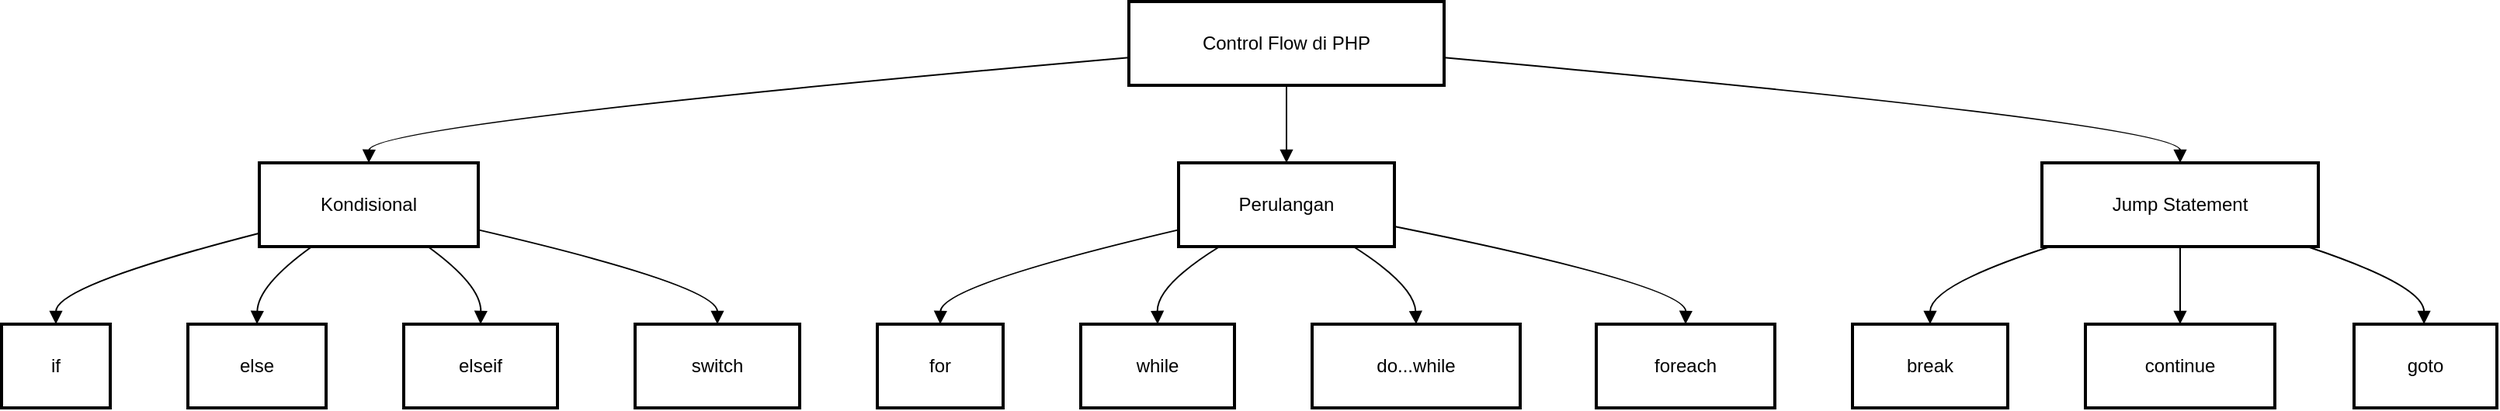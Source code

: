 <mxfile version="26.2.14">
  <diagram name="Page-1" id="7EjhPV4xuAi0B3sm__Yh">
    <mxGraphModel>
      <root>
        <mxCell id="0" />
        <mxCell id="1" parent="0" />
        <mxCell id="2" value="Control Flow di PHP" style="whiteSpace=wrap;strokeWidth=2;" vertex="1" parent="1">
          <mxGeometry x="734" y="8" width="203" height="54" as="geometry" />
        </mxCell>
        <mxCell id="3" value="Kondisional" style="whiteSpace=wrap;strokeWidth=2;" vertex="1" parent="1">
          <mxGeometry x="174" y="112" width="141" height="54" as="geometry" />
        </mxCell>
        <mxCell id="4" value="Perulangan" style="whiteSpace=wrap;strokeWidth=2;" vertex="1" parent="1">
          <mxGeometry x="766" y="112" width="139" height="54" as="geometry" />
        </mxCell>
        <mxCell id="5" value="Jump Statement" style="whiteSpace=wrap;strokeWidth=2;" vertex="1" parent="1">
          <mxGeometry x="1322" y="112" width="178" height="54" as="geometry" />
        </mxCell>
        <mxCell id="6" value="if" style="whiteSpace=wrap;strokeWidth=2;" vertex="1" parent="1">
          <mxGeometry x="8" y="216" width="70" height="54" as="geometry" />
        </mxCell>
        <mxCell id="7" value="else" style="whiteSpace=wrap;strokeWidth=2;" vertex="1" parent="1">
          <mxGeometry x="128" y="216" width="89" height="54" as="geometry" />
        </mxCell>
        <mxCell id="8" value="elseif" style="whiteSpace=wrap;strokeWidth=2;" vertex="1" parent="1">
          <mxGeometry x="267" y="216" width="99" height="54" as="geometry" />
        </mxCell>
        <mxCell id="9" value="switch" style="whiteSpace=wrap;strokeWidth=2;" vertex="1" parent="1">
          <mxGeometry x="416" y="216" width="106" height="54" as="geometry" />
        </mxCell>
        <mxCell id="10" value="for" style="whiteSpace=wrap;strokeWidth=2;" vertex="1" parent="1">
          <mxGeometry x="572" y="216" width="81" height="54" as="geometry" />
        </mxCell>
        <mxCell id="11" value="while" style="whiteSpace=wrap;strokeWidth=2;" vertex="1" parent="1">
          <mxGeometry x="703" y="216" width="99" height="54" as="geometry" />
        </mxCell>
        <mxCell id="12" value="do...while" style="whiteSpace=wrap;strokeWidth=2;" vertex="1" parent="1">
          <mxGeometry x="852" y="216" width="134" height="54" as="geometry" />
        </mxCell>
        <mxCell id="13" value="foreach" style="whiteSpace=wrap;strokeWidth=2;" vertex="1" parent="1">
          <mxGeometry x="1035" y="216" width="115" height="54" as="geometry" />
        </mxCell>
        <mxCell id="14" value="break" style="whiteSpace=wrap;strokeWidth=2;" vertex="1" parent="1">
          <mxGeometry x="1200" y="216" width="100" height="54" as="geometry" />
        </mxCell>
        <mxCell id="15" value="continue" style="whiteSpace=wrap;strokeWidth=2;" vertex="1" parent="1">
          <mxGeometry x="1350" y="216" width="122" height="54" as="geometry" />
        </mxCell>
        <mxCell id="16" value="goto" style="whiteSpace=wrap;strokeWidth=2;" vertex="1" parent="1">
          <mxGeometry x="1523" y="216" width="92" height="54" as="geometry" />
        </mxCell>
        <mxCell id="17" value="" style="curved=1;startArrow=none;endArrow=block;exitX=0;exitY=0.67;entryX=0.5;entryY=0;" edge="1" parent="1" source="2" target="3">
          <mxGeometry relative="1" as="geometry">
            <Array as="points">
              <mxPoint x="245" y="87" />
            </Array>
          </mxGeometry>
        </mxCell>
        <mxCell id="18" value="" style="curved=1;startArrow=none;endArrow=block;exitX=0.5;exitY=1;entryX=0.5;entryY=0;" edge="1" parent="1" source="2" target="4">
          <mxGeometry relative="1" as="geometry">
            <Array as="points" />
          </mxGeometry>
        </mxCell>
        <mxCell id="19" value="" style="curved=1;startArrow=none;endArrow=block;exitX=1;exitY=0.67;entryX=0.5;entryY=0;" edge="1" parent="1" source="2" target="5">
          <mxGeometry relative="1" as="geometry">
            <Array as="points">
              <mxPoint x="1411" y="87" />
            </Array>
          </mxGeometry>
        </mxCell>
        <mxCell id="20" value="" style="curved=1;startArrow=none;endArrow=block;exitX=0;exitY=0.84;entryX=0.5;entryY=0;" edge="1" parent="1" source="3" target="6">
          <mxGeometry relative="1" as="geometry">
            <Array as="points">
              <mxPoint x="43" y="191" />
            </Array>
          </mxGeometry>
        </mxCell>
        <mxCell id="21" value="" style="curved=1;startArrow=none;endArrow=block;exitX=0.24;exitY=1;entryX=0.5;entryY=0;" edge="1" parent="1" source="3" target="7">
          <mxGeometry relative="1" as="geometry">
            <Array as="points">
              <mxPoint x="173" y="191" />
            </Array>
          </mxGeometry>
        </mxCell>
        <mxCell id="22" value="" style="curved=1;startArrow=none;endArrow=block;exitX=0.77;exitY=1;entryX=0.5;entryY=0;" edge="1" parent="1" source="3" target="8">
          <mxGeometry relative="1" as="geometry">
            <Array as="points">
              <mxPoint x="317" y="191" />
            </Array>
          </mxGeometry>
        </mxCell>
        <mxCell id="23" value="" style="curved=1;startArrow=none;endArrow=block;exitX=1;exitY=0.8;entryX=0.5;entryY=0;" edge="1" parent="1" source="3" target="9">
          <mxGeometry relative="1" as="geometry">
            <Array as="points">
              <mxPoint x="469" y="191" />
            </Array>
          </mxGeometry>
        </mxCell>
        <mxCell id="24" value="" style="curved=1;startArrow=none;endArrow=block;exitX=0;exitY=0.8;entryX=0.5;entryY=0;" edge="1" parent="1" source="4" target="10">
          <mxGeometry relative="1" as="geometry">
            <Array as="points">
              <mxPoint x="613" y="191" />
            </Array>
          </mxGeometry>
        </mxCell>
        <mxCell id="25" value="" style="curved=1;startArrow=none;endArrow=block;exitX=0.19;exitY=1;entryX=0.5;entryY=0;" edge="1" parent="1" source="4" target="11">
          <mxGeometry relative="1" as="geometry">
            <Array as="points">
              <mxPoint x="752" y="191" />
            </Array>
          </mxGeometry>
        </mxCell>
        <mxCell id="26" value="" style="curved=1;startArrow=none;endArrow=block;exitX=0.81;exitY=1;entryX=0.5;entryY=0;" edge="1" parent="1" source="4" target="12">
          <mxGeometry relative="1" as="geometry">
            <Array as="points">
              <mxPoint x="918" y="191" />
            </Array>
          </mxGeometry>
        </mxCell>
        <mxCell id="27" value="" style="curved=1;startArrow=none;endArrow=block;exitX=1;exitY=0.76;entryX=0.5;entryY=0;" edge="1" parent="1" source="4" target="13">
          <mxGeometry relative="1" as="geometry">
            <Array as="points">
              <mxPoint x="1093" y="191" />
            </Array>
          </mxGeometry>
        </mxCell>
        <mxCell id="28" value="" style="curved=1;startArrow=none;endArrow=block;exitX=0.03;exitY=1;entryX=0.5;entryY=0;" edge="1" parent="1" source="5" target="14">
          <mxGeometry relative="1" as="geometry">
            <Array as="points">
              <mxPoint x="1250" y="191" />
            </Array>
          </mxGeometry>
        </mxCell>
        <mxCell id="29" value="" style="curved=1;startArrow=none;endArrow=block;exitX=0.5;exitY=1;entryX=0.5;entryY=0;" edge="1" parent="1" source="5" target="15">
          <mxGeometry relative="1" as="geometry">
            <Array as="points" />
          </mxGeometry>
        </mxCell>
        <mxCell id="30" value="" style="curved=1;startArrow=none;endArrow=block;exitX=0.96;exitY=1;entryX=0.49;entryY=0;" edge="1" parent="1" source="5" target="16">
          <mxGeometry relative="1" as="geometry">
            <Array as="points">
              <mxPoint x="1568" y="191" />
            </Array>
          </mxGeometry>
        </mxCell>
      </root>
    </mxGraphModel>
  </diagram>
</mxfile>
